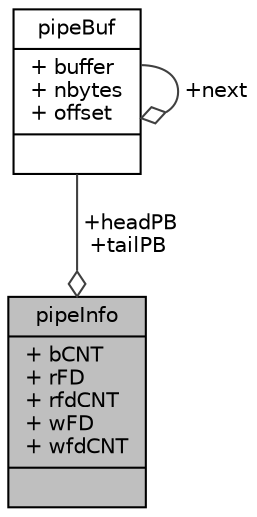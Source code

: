 digraph "pipeInfo"
{
 // LATEX_PDF_SIZE
  edge [fontname="Helvetica",fontsize="10",labelfontname="Helvetica",labelfontsize="10"];
  node [fontname="Helvetica",fontsize="10",shape=record];
  Node1 [label="{pipeInfo\n|+ bCNT\l+ rFD\l+ rfdCNT\l+ wFD\l+ wfdCNT\l|}",height=0.2,width=0.4,color="black", fillcolor="grey75", style="filled", fontcolor="black",tooltip=" "];
  Node2 -> Node1 [color="grey25",fontsize="10",style="solid",label=" +headPB\n+tailPB" ,arrowhead="odiamond",fontname="Helvetica"];
  Node2 [label="{pipeBuf\n|+ buffer\l+ nbytes\l+ offset\l|}",height=0.2,width=0.4,color="black", fillcolor="white", style="filled",URL="$structpipeBuf.html",tooltip=" "];
  Node2 -> Node2 [color="grey25",fontsize="10",style="solid",label=" +next" ,arrowhead="odiamond",fontname="Helvetica"];
}
